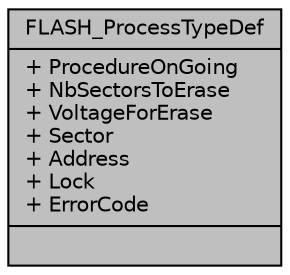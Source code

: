 digraph "FLASH_ProcessTypeDef"
{
  edge [fontname="Helvetica",fontsize="10",labelfontname="Helvetica",labelfontsize="10"];
  node [fontname="Helvetica",fontsize="10",shape=record];
  Node1 [label="{FLASH_ProcessTypeDef\n|+ ProcedureOnGoing\l+ NbSectorsToErase\l+ VoltageForErase\l+ Sector\l+ Address\l+ Lock\l+ ErrorCode\l|}",height=0.2,width=0.4,color="black", fillcolor="grey75", style="filled", fontcolor="black"];
}
